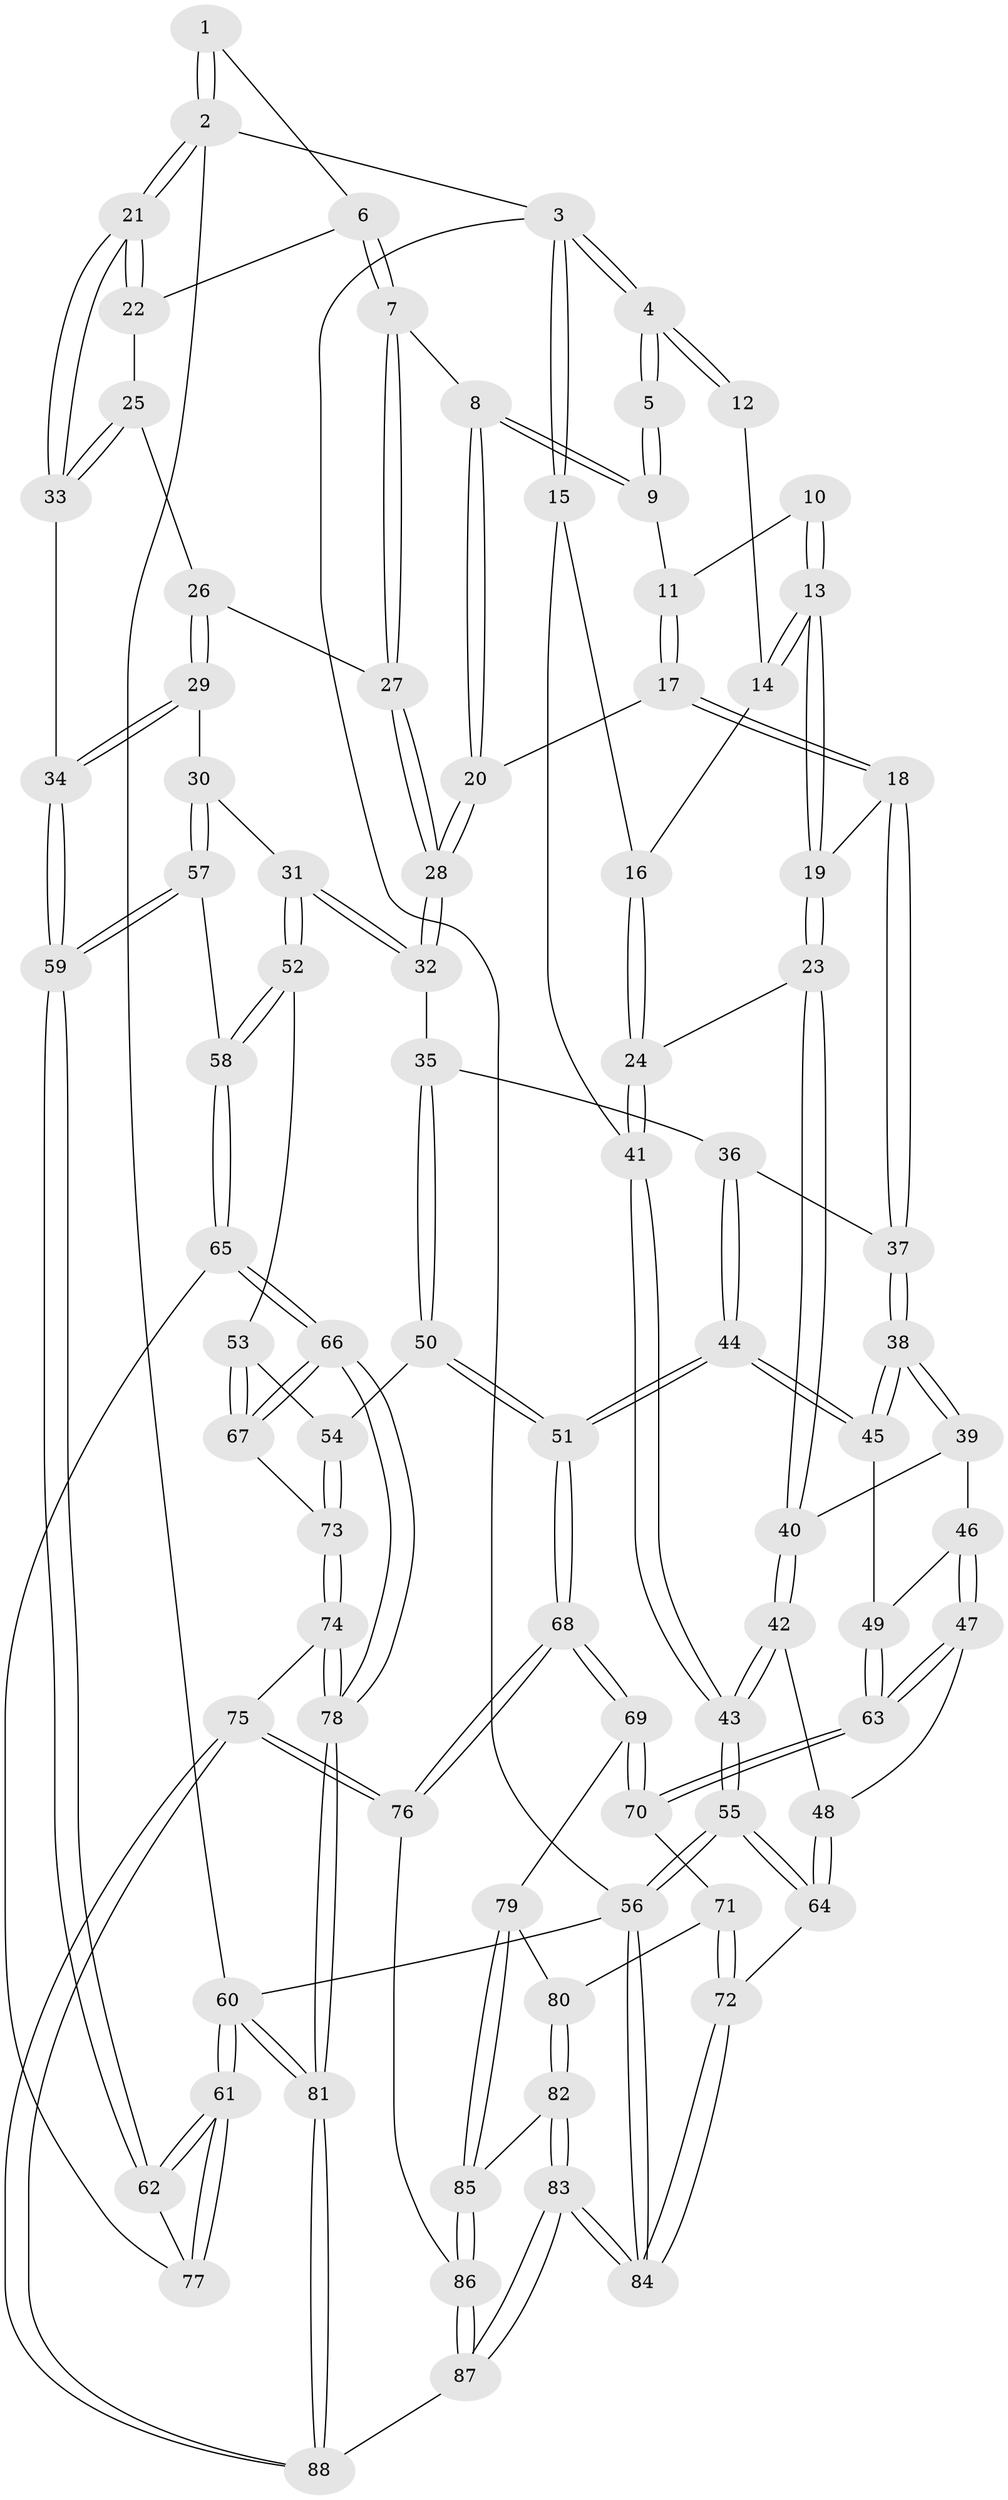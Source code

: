 // coarse degree distribution, {3: 0.17647058823529413, 8: 0.0196078431372549, 6: 0.09803921568627451, 5: 0.29411764705882354, 4: 0.4117647058823529}
// Generated by graph-tools (version 1.1) at 2025/24/03/03/25 07:24:40]
// undirected, 88 vertices, 217 edges
graph export_dot {
graph [start="1"]
  node [color=gray90,style=filled];
  1 [pos="+0.893210416189118+0"];
  2 [pos="+1+0"];
  3 [pos="+0+0"];
  4 [pos="+0+0"];
  5 [pos="+0.3923482564919291+0"];
  6 [pos="+0.8035795293414508+0.0064123228565034765"];
  7 [pos="+0.6783462906577667+0.13979812627480612"];
  8 [pos="+0.5990944295631865+0.16545535053844693"];
  9 [pos="+0.3920465548218208+0"];
  10 [pos="+0.3468687753381374+0"];
  11 [pos="+0.3839164838743339+0"];
  12 [pos="+0.1384891941816311+0.07818797976464775"];
  13 [pos="+0.23131646524163235+0.18050904271332704"];
  14 [pos="+0.13249159450249196+0.09202415790845996"];
  15 [pos="+0+0"];
  16 [pos="+0.1044582923754448+0.11019593280645942"];
  17 [pos="+0.38453314652514226+0.3193166360843422"];
  18 [pos="+0.3835927139574263+0.31977880961437044"];
  19 [pos="+0.23270269322892517+0.29927556774465935"];
  20 [pos="+0.5417863653672698+0.3120672756385319"];
  21 [pos="+1+0"];
  22 [pos="+0.8774323566227779+0.16574703375384245"];
  23 [pos="+0.08657371310200584+0.35817455462242714"];
  24 [pos="+0.08177314404540767+0.3564661123072846"];
  25 [pos="+0.925347150275442+0.29539497243854196"];
  26 [pos="+0.8959048864381058+0.3019175302182643"];
  27 [pos="+0.8486165403250031+0.310246364584453"];
  28 [pos="+0.6555194280935721+0.43559379465511433"];
  29 [pos="+0.8291849263376218+0.533656108910191"];
  30 [pos="+0.7921338167234059+0.5536999025714114"];
  31 [pos="+0.7710220576869947+0.5454168384389393"];
  32 [pos="+0.6567032285288357+0.45945028502425067"];
  33 [pos="+1+0.3537538865475461"];
  34 [pos="+1+0.3991806682030495"];
  35 [pos="+0.6389726083676622+0.48521134900272717"];
  36 [pos="+0.4940011086568519+0.520578383391197"];
  37 [pos="+0.369019098772249+0.49166982020874583"];
  38 [pos="+0.3545680670992305+0.5208566039947733"];
  39 [pos="+0.27134273414026844+0.5397478572309093"];
  40 [pos="+0.12882200793669385+0.47624903958114284"];
  41 [pos="+0+0.32289643031243975"];
  42 [pos="+0.10217915946480229+0.6135417790547525"];
  43 [pos="+0+0.631181133281073"];
  44 [pos="+0.4226636783912144+0.6594873684588258"];
  45 [pos="+0.4073293843717495+0.646434559766121"];
  46 [pos="+0.2710167770596393+0.5413891403899304"];
  47 [pos="+0.17987317817378215+0.6803749286150143"];
  48 [pos="+0.11335859697173772+0.6381535612985109"];
  49 [pos="+0.2802188388481859+0.6644389335806087"];
  50 [pos="+0.5907076042461578+0.6348808602640824"];
  51 [pos="+0.4372566176668541+0.6780037685618675"];
  52 [pos="+0.7215079620313951+0.6916764724505035"];
  53 [pos="+0.7127966824386721+0.6941916518390073"];
  54 [pos="+0.6189389565016467+0.6811196739404662"];
  55 [pos="+0+0.7422117857900047"];
  56 [pos="+0+1"];
  57 [pos="+0.8598161825862216+0.6496081318685052"];
  58 [pos="+0.8183495875626438+0.7229472862078044"];
  59 [pos="+1+0.6484364432717945"];
  60 [pos="+1+1"];
  61 [pos="+1+1"];
  62 [pos="+1+0.7246599114914077"];
  63 [pos="+0.21504539670293904+0.7162193232902251"];
  64 [pos="+0.03800542864007445+0.7565763448499959"];
  65 [pos="+0.8218227942825109+0.7955083023972385"];
  66 [pos="+0.7817187734575218+0.837659870781982"];
  67 [pos="+0.7168730038894028+0.794290219296993"];
  68 [pos="+0.4215881086333134+0.7838855429820177"];
  69 [pos="+0.28456634381679985+0.7985038277839517"];
  70 [pos="+0.22029356516449616+0.7440432466638921"];
  71 [pos="+0.13110453376148867+0.8195621232736057"];
  72 [pos="+0.09232988251778543+0.8275965663152156"];
  73 [pos="+0.615759012027759+0.7774304467249847"];
  74 [pos="+0.5454250402591311+0.8817302020235072"];
  75 [pos="+0.5140756926374687+0.8938200643937966"];
  76 [pos="+0.4556323324930002+0.8335770209076524"];
  77 [pos="+0.8253486030208257+0.7960855894212222"];
  78 [pos="+0.7594057927632929+0.9372052600085241"];
  79 [pos="+0.27655758829936145+0.8327315143834955"];
  80 [pos="+0.1737383257370136+0.8716069049384544"];
  81 [pos="+0.9715419636311451+1"];
  82 [pos="+0.1922727444805889+0.9266004784489458"];
  83 [pos="+0+1"];
  84 [pos="+0+1"];
  85 [pos="+0.2728096458290085+0.8902756051976447"];
  86 [pos="+0.30079150764721474+0.9273750854820114"];
  87 [pos="+0.38696275578320644+1"];
  88 [pos="+0.4297157115687174+1"];
  1 -- 2;
  1 -- 2;
  1 -- 6;
  2 -- 3;
  2 -- 21;
  2 -- 21;
  2 -- 60;
  3 -- 4;
  3 -- 4;
  3 -- 15;
  3 -- 15;
  3 -- 56;
  4 -- 5;
  4 -- 5;
  4 -- 12;
  4 -- 12;
  5 -- 9;
  5 -- 9;
  6 -- 7;
  6 -- 7;
  6 -- 22;
  7 -- 8;
  7 -- 27;
  7 -- 27;
  8 -- 9;
  8 -- 9;
  8 -- 20;
  8 -- 20;
  9 -- 11;
  10 -- 11;
  10 -- 13;
  10 -- 13;
  11 -- 17;
  11 -- 17;
  12 -- 14;
  13 -- 14;
  13 -- 14;
  13 -- 19;
  13 -- 19;
  14 -- 16;
  15 -- 16;
  15 -- 41;
  16 -- 24;
  16 -- 24;
  17 -- 18;
  17 -- 18;
  17 -- 20;
  18 -- 19;
  18 -- 37;
  18 -- 37;
  19 -- 23;
  19 -- 23;
  20 -- 28;
  20 -- 28;
  21 -- 22;
  21 -- 22;
  21 -- 33;
  21 -- 33;
  22 -- 25;
  23 -- 24;
  23 -- 40;
  23 -- 40;
  24 -- 41;
  24 -- 41;
  25 -- 26;
  25 -- 33;
  25 -- 33;
  26 -- 27;
  26 -- 29;
  26 -- 29;
  27 -- 28;
  27 -- 28;
  28 -- 32;
  28 -- 32;
  29 -- 30;
  29 -- 34;
  29 -- 34;
  30 -- 31;
  30 -- 57;
  30 -- 57;
  31 -- 32;
  31 -- 32;
  31 -- 52;
  31 -- 52;
  32 -- 35;
  33 -- 34;
  34 -- 59;
  34 -- 59;
  35 -- 36;
  35 -- 50;
  35 -- 50;
  36 -- 37;
  36 -- 44;
  36 -- 44;
  37 -- 38;
  37 -- 38;
  38 -- 39;
  38 -- 39;
  38 -- 45;
  38 -- 45;
  39 -- 40;
  39 -- 46;
  40 -- 42;
  40 -- 42;
  41 -- 43;
  41 -- 43;
  42 -- 43;
  42 -- 43;
  42 -- 48;
  43 -- 55;
  43 -- 55;
  44 -- 45;
  44 -- 45;
  44 -- 51;
  44 -- 51;
  45 -- 49;
  46 -- 47;
  46 -- 47;
  46 -- 49;
  47 -- 48;
  47 -- 63;
  47 -- 63;
  48 -- 64;
  48 -- 64;
  49 -- 63;
  49 -- 63;
  50 -- 51;
  50 -- 51;
  50 -- 54;
  51 -- 68;
  51 -- 68;
  52 -- 53;
  52 -- 58;
  52 -- 58;
  53 -- 54;
  53 -- 67;
  53 -- 67;
  54 -- 73;
  54 -- 73;
  55 -- 56;
  55 -- 56;
  55 -- 64;
  55 -- 64;
  56 -- 84;
  56 -- 84;
  56 -- 60;
  57 -- 58;
  57 -- 59;
  57 -- 59;
  58 -- 65;
  58 -- 65;
  59 -- 62;
  59 -- 62;
  60 -- 61;
  60 -- 61;
  60 -- 81;
  60 -- 81;
  61 -- 62;
  61 -- 62;
  61 -- 77;
  61 -- 77;
  62 -- 77;
  63 -- 70;
  63 -- 70;
  64 -- 72;
  65 -- 66;
  65 -- 66;
  65 -- 77;
  66 -- 67;
  66 -- 67;
  66 -- 78;
  66 -- 78;
  67 -- 73;
  68 -- 69;
  68 -- 69;
  68 -- 76;
  68 -- 76;
  69 -- 70;
  69 -- 70;
  69 -- 79;
  70 -- 71;
  71 -- 72;
  71 -- 72;
  71 -- 80;
  72 -- 84;
  72 -- 84;
  73 -- 74;
  73 -- 74;
  74 -- 75;
  74 -- 78;
  74 -- 78;
  75 -- 76;
  75 -- 76;
  75 -- 88;
  75 -- 88;
  76 -- 86;
  78 -- 81;
  78 -- 81;
  79 -- 80;
  79 -- 85;
  79 -- 85;
  80 -- 82;
  80 -- 82;
  81 -- 88;
  81 -- 88;
  82 -- 83;
  82 -- 83;
  82 -- 85;
  83 -- 84;
  83 -- 84;
  83 -- 87;
  83 -- 87;
  85 -- 86;
  85 -- 86;
  86 -- 87;
  86 -- 87;
  87 -- 88;
}
